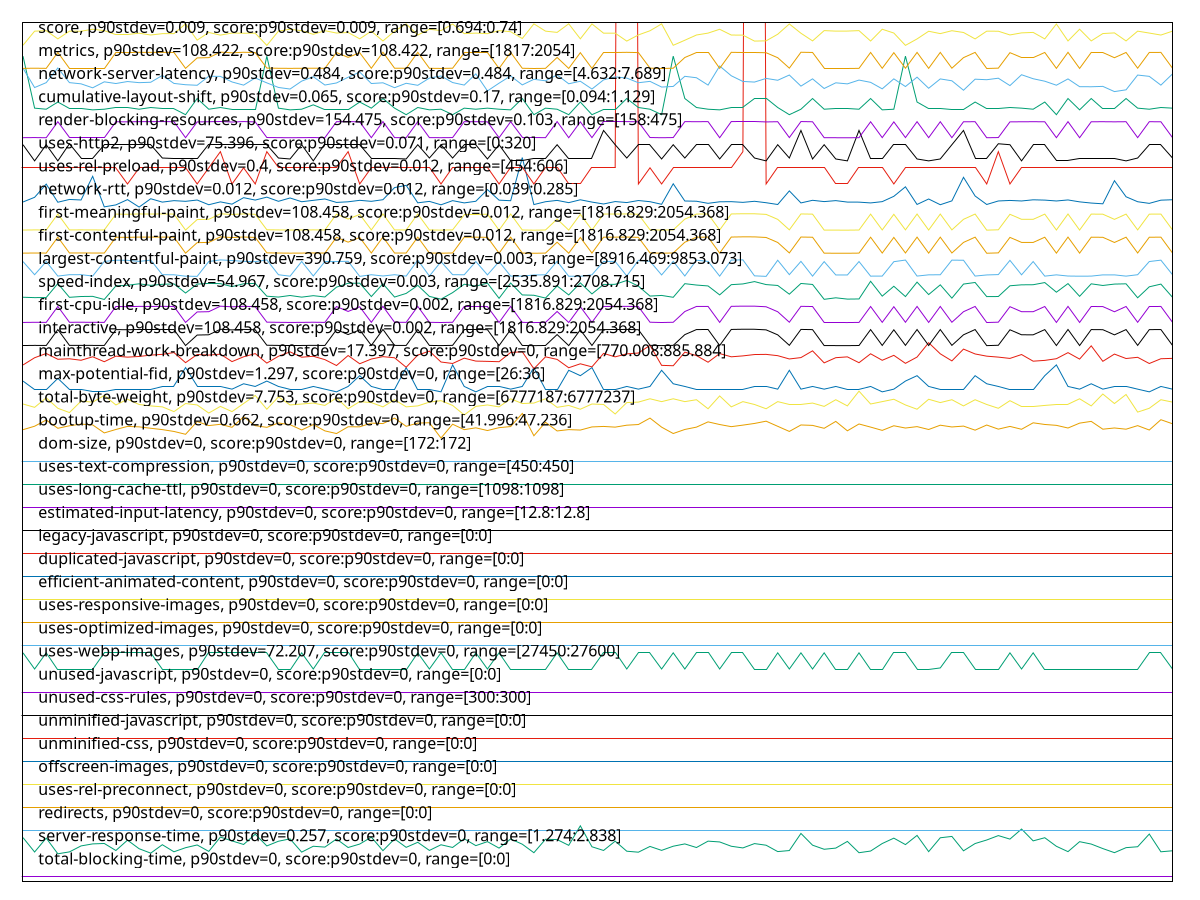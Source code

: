 reset
set terminal svg size 640, 4440 enhanced background rgb 'white'
set output "reprap/correlation/pages+cached+noexternal/correlation.svg"

$totalBlockingTimeP90Stdev0ScoreP90Stdev0Range00 <<EOF
0 0.2
1 0.2
2 0.2
3 0.2
4 0.2
5 0.2
6 0.2
7 0.2
8 0.2
9 0.2
10 0.2
11 0.2
12 0.2
13 0.2
14 0.2
15 0.2
16 0.2
17 0.2
18 0.2
19 0.2
20 0.2
21 0.2
22 0.2
23 0.2
24 0.2
25 0.2
26 0.2
27 0.2
28 0.2
29 0.2
30 0.2
31 0.2
32 0.2
33 0.2
34 0.2
35 0.2
36 0.2
37 0.2
38 0.2
39 0.2
40 0.2
41 0.2
42 0.2
43 0.2
44 0.2
45 0.2
46 0.2
47 0.2
48 0.2
49 0.2
50 0.2
51 0.2
52 0.2
53 0.2
54 0.2
55 0.2
56 0.2
57 0.2
58 0.2
59 0.2
60 0.2
61 0.2
62 0.2
63 0.2
64 0.2
65 0.2
66 0.2
67 0.2
68 0.2
69 0.2
70 0.2
71 0.2
72 0.2
73 0.2
74 0.2
75 0.2
76 0.2
77 0.2
78 0.2
79 0.2
80 0.2
81 0.2
82 0.2
83 0.2
84 0.2
85 0.2
86 0.2
87 0.2
88 0.2
89 0.2
90 0.2
91 0.2
92 0.2
93 0.2
94 0.2
95 0.2
96 0.2
97 0.2
98 0.2
99 0.2
EOF

$serverResponseTimeP90Stdev0257ScoreP90Stdev0Range12742838 <<EOF
0 1.9
1 1.277433628318584
2 1.8790929203539821
3 1.2
4 1.282079646017699
5 1.5407079646017698
6 1.6282079646017698
7 1.6460176991150444
8 1.3424778761061946
9 1.7900442477876106
10 1.4191371681415927
11 1.2278761061946903
12 1.5925884955752212
13 1.2867256637168143
14 1.463274336283186
15 1.5817477876106196
16 1.3037610619469024
17 1.9224557522123893
18 1.7575221238938052
19 1.603429203539823
20 2.047898230088496
21 1.539933628318584
22 1.74358407079646
23 1.845796460176991
24 1.272013274336283
25 1.5259955752212389
26 1.4896017699115045
27 1.8403761061946904
28 1.472566371681416
29 1.6212389380530974
30 1.9185840707964603
31 1.335508849557522
32 1.8442477876106194
33 1.4787610619469025
34 1.69712389380531
35 1.345575221238938
36 1.5902654867256636
37 1.4741150442477877
38 1.851216814159292
39 1.5530973451327434
40 1.7257743362831857
41 1.4454646017699115
42 1.841150442477876
43 1.6150442477876106
44 1.2464601769911503
45 1.8287610619469026
46 1.8155973451327432
47 1.5654867256637166
48 2.411061946902655
49 1.5035398230088497
50 1.3440265486725662
51 1.7466814159292032
52 1.311504424778761
53 1.2689159292035397
54 1.5182522123893807
55 1.3478982300884956
56 1.5275442477876104
57 1.6274336283185842
58 1.4710176991150443
59 1.7474557522123897
60 1.7126106194690265
61 1.525995575221239
62 1.4539823008849557
63 1.6413716814159294
64 1.5709070796460178
65 1.2952433628318585
66 1.3401548672566372
67 2.080420353982301
68 1.5724557522123896
69 1.3951327433628318
70 1.4462389380530973
71 1.7358407079646019
72 1.2464601769911505
73 1.3184734513274334
74 1.643694690265487
75 1.8767699115044247
76 1.5980088495575222
77 1.9952433628318587
78 1.2929203539823009
79 1.893030973451328
80 1.951880530973451
81 1.3285398230088494
82 1.6436946902654868
83 1.7970132743362832
84 1.9874999999999998
85 1.8357300884955752
86 2.270907079646018
87 1.7590707964601773
88 1.8953539823008847
89 1.5244469026548673
90 1.2929203539823009
91 1.724225663716814
92 1.6212389380530976
93 1.4253318584070795
94 1.248783185840708
95 1.4655973451327433
96 1.5050884955752213
97 2.054867256637168
98 1.2867256637168143
99 1.3300884955752212
EOF

$redirectsP90Stdev0ScoreP90Stdev0Range00 <<EOF
0 2.2
1 2.2
2 2.2
3 2.2
4 2.2
5 2.2
6 2.2
7 2.2
8 2.2
9 2.2
10 2.2
11 2.2
12 2.2
13 2.2
14 2.2
15 2.2
16 2.2
17 2.2
18 2.2
19 2.2
20 2.2
21 2.2
22 2.2
23 2.2
24 2.2
25 2.2
26 2.2
27 2.2
28 2.2
29 2.2
30 2.2
31 2.2
32 2.2
33 2.2
34 2.2
35 2.2
36 2.2
37 2.2
38 2.2
39 2.2
40 2.2
41 2.2
42 2.2
43 2.2
44 2.2
45 2.2
46 2.2
47 2.2
48 2.2
49 2.2
50 2.2
51 2.2
52 2.2
53 2.2
54 2.2
55 2.2
56 2.2
57 2.2
58 2.2
59 2.2
60 2.2
61 2.2
62 2.2
63 2.2
64 2.2
65 2.2
66 2.2
67 2.2
68 2.2
69 2.2
70 2.2
71 2.2
72 2.2
73 2.2
74 2.2
75 2.2
76 2.2
77 2.2
78 2.2
79 2.2
80 2.2
81 2.2
82 2.2
83 2.2
84 2.2
85 2.2
86 2.2
87 2.2
88 2.2
89 2.2
90 2.2
91 2.2
92 2.2
93 2.2
94 2.2
95 2.2
96 2.2
97 2.2
98 2.2
99 2.2
EOF

$usesRelPreconnectP90Stdev0ScoreP90Stdev0Range00 <<EOF
0 3.2
1 3.2
2 3.2
3 3.2
4 3.2
5 3.2
6 3.2
7 3.2
8 3.2
9 3.2
10 3.2
11 3.2
12 3.2
13 3.2
14 3.2
15 3.2
16 3.2
17 3.2
18 3.2
19 3.2
20 3.2
21 3.2
22 3.2
23 3.2
24 3.2
25 3.2
26 3.2
27 3.2
28 3.2
29 3.2
30 3.2
31 3.2
32 3.2
33 3.2
34 3.2
35 3.2
36 3.2
37 3.2
38 3.2
39 3.2
40 3.2
41 3.2
42 3.2
43 3.2
44 3.2
45 3.2
46 3.2
47 3.2
48 3.2
49 3.2
50 3.2
51 3.2
52 3.2
53 3.2
54 3.2
55 3.2
56 3.2
57 3.2
58 3.2
59 3.2
60 3.2
61 3.2
62 3.2
63 3.2
64 3.2
65 3.2
66 3.2
67 3.2
68 3.2
69 3.2
70 3.2
71 3.2
72 3.2
73 3.2
74 3.2
75 3.2
76 3.2
77 3.2
78 3.2
79 3.2
80 3.2
81 3.2
82 3.2
83 3.2
84 3.2
85 3.2
86 3.2
87 3.2
88 3.2
89 3.2
90 3.2
91 3.2
92 3.2
93 3.2
94 3.2
95 3.2
96 3.2
97 3.2
98 3.2
99 3.2
EOF

$offscreenImagesP90Stdev0ScoreP90Stdev0Range00 <<EOF
0 4.2
1 4.2
2 4.2
3 4.2
4 4.2
5 4.2
6 4.2
7 4.2
8 4.2
9 4.2
10 4.2
11 4.2
12 4.2
13 4.2
14 4.2
15 4.2
16 4.2
17 4.2
18 4.2
19 4.2
20 4.2
21 4.2
22 4.2
23 4.2
24 4.2
25 4.2
26 4.2
27 4.2
28 4.2
29 4.2
30 4.2
31 4.2
32 4.2
33 4.2
34 4.2
35 4.2
36 4.2
37 4.2
38 4.2
39 4.2
40 4.2
41 4.2
42 4.2
43 4.2
44 4.2
45 4.2
46 4.2
47 4.2
48 4.2
49 4.2
50 4.2
51 4.2
52 4.2
53 4.2
54 4.2
55 4.2
56 4.2
57 4.2
58 4.2
59 4.2
60 4.2
61 4.2
62 4.2
63 4.2
64 4.2
65 4.2
66 4.2
67 4.2
68 4.2
69 4.2
70 4.2
71 4.2
72 4.2
73 4.2
74 4.2
75 4.2
76 4.2
77 4.2
78 4.2
79 4.2
80 4.2
81 4.2
82 4.2
83 4.2
84 4.2
85 4.2
86 4.2
87 4.2
88 4.2
89 4.2
90 4.2
91 4.2
92 4.2
93 4.2
94 4.2
95 4.2
96 4.2
97 4.2
98 4.2
99 4.2
EOF

$unminifiedCssP90Stdev0ScoreP90Stdev0Range00 <<EOF
0 5.2
1 5.2
2 5.2
3 5.2
4 5.2
5 5.2
6 5.2
7 5.2
8 5.2
9 5.2
10 5.2
11 5.2
12 5.2
13 5.2
14 5.2
15 5.2
16 5.2
17 5.2
18 5.2
19 5.2
20 5.2
21 5.2
22 5.2
23 5.2
24 5.2
25 5.2
26 5.2
27 5.2
28 5.2
29 5.2
30 5.2
31 5.2
32 5.2
33 5.2
34 5.2
35 5.2
36 5.2
37 5.2
38 5.2
39 5.2
40 5.2
41 5.2
42 5.2
43 5.2
44 5.2
45 5.2
46 5.2
47 5.2
48 5.2
49 5.2
50 5.2
51 5.2
52 5.2
53 5.2
54 5.2
55 5.2
56 5.2
57 5.2
58 5.2
59 5.2
60 5.2
61 5.2
62 5.2
63 5.2
64 5.2
65 5.2
66 5.2
67 5.2
68 5.2
69 5.2
70 5.2
71 5.2
72 5.2
73 5.2
74 5.2
75 5.2
76 5.2
77 5.2
78 5.2
79 5.2
80 5.2
81 5.2
82 5.2
83 5.2
84 5.2
85 5.2
86 5.2
87 5.2
88 5.2
89 5.2
90 5.2
91 5.2
92 5.2
93 5.2
94 5.2
95 5.2
96 5.2
97 5.2
98 5.2
99 5.2
EOF

$unminifiedJavascriptP90Stdev0ScoreP90Stdev0Range00 <<EOF
0 6.2
1 6.2
2 6.2
3 6.2
4 6.2
5 6.2
6 6.2
7 6.2
8 6.2
9 6.2
10 6.2
11 6.2
12 6.2
13 6.2
14 6.2
15 6.2
16 6.2
17 6.2
18 6.2
19 6.2
20 6.2
21 6.2
22 6.2
23 6.2
24 6.2
25 6.2
26 6.2
27 6.2
28 6.2
29 6.2
30 6.2
31 6.2
32 6.2
33 6.2
34 6.2
35 6.2
36 6.2
37 6.2
38 6.2
39 6.2
40 6.2
41 6.2
42 6.2
43 6.2
44 6.2
45 6.2
46 6.2
47 6.2
48 6.2
49 6.2
50 6.2
51 6.2
52 6.2
53 6.2
54 6.2
55 6.2
56 6.2
57 6.2
58 6.2
59 6.2
60 6.2
61 6.2
62 6.2
63 6.2
64 6.2
65 6.2
66 6.2
67 6.2
68 6.2
69 6.2
70 6.2
71 6.2
72 6.2
73 6.2
74 6.2
75 6.2
76 6.2
77 6.2
78 6.2
79 6.2
80 6.2
81 6.2
82 6.2
83 6.2
84 6.2
85 6.2
86 6.2
87 6.2
88 6.2
89 6.2
90 6.2
91 6.2
92 6.2
93 6.2
94 6.2
95 6.2
96 6.2
97 6.2
98 6.2
99 6.2
EOF

$unusedCssRulesP90Stdev0ScoreP90Stdev0Range300300 <<EOF
0 7.2
1 7.2
2 7.2
3 7.2
4 7.2
5 7.2
6 7.2
7 7.2
8 7.2
9 7.2
10 7.2
11 7.2
12 7.2
13 7.2
14 7.2
15 7.2
16 7.2
17 7.2
18 7.2
19 7.2
20 7.2
21 7.2
22 7.2
23 7.2
24 7.2
25 7.2
26 7.2
27 7.2
28 7.2
29 7.2
30 7.2
31 7.2
32 7.2
33 7.2
34 7.2
35 7.2
36 7.2
37 7.2
38 7.2
39 7.2
40 7.2
41 7.2
42 7.2
43 7.2
44 7.2
45 7.2
46 7.2
47 7.2
48 7.2
49 7.2
50 7.2
51 7.2
52 7.2
53 7.2
54 7.2
55 7.2
56 7.2
57 7.2
58 7.2
59 7.2
60 7.2
61 7.2
62 7.2
63 7.2
64 7.2
65 7.2
66 7.2
67 7.2
68 7.2
69 7.2
70 7.2
71 7.2
72 7.2
73 7.2
74 7.2
75 7.2
76 7.2
77 7.2
78 7.2
79 7.2
80 7.2
81 7.2
82 7.2
83 7.2
84 7.2
85 7.2
86 7.2
87 7.2
88 7.2
89 7.2
90 7.2
91 7.2
92 7.2
93 7.2
94 7.2
95 7.2
96 7.2
97 7.2
98 7.2
99 7.2
EOF

$unusedJavascriptP90Stdev0ScoreP90Stdev0Range00 <<EOF
0 8.2
1 8.2
2 8.2
3 8.2
4 8.2
5 8.2
6 8.2
7 8.2
8 8.2
9 8.2
10 8.2
11 8.2
12 8.2
13 8.2
14 8.2
15 8.2
16 8.2
17 8.2
18 8.2
19 8.2
20 8.2
21 8.2
22 8.2
23 8.2
24 8.2
25 8.2
26 8.2
27 8.2
28 8.2
29 8.2
30 8.2
31 8.2
32 8.2
33 8.2
34 8.2
35 8.2
36 8.2
37 8.2
38 8.2
39 8.2
40 8.2
41 8.2
42 8.2
43 8.2
44 8.2
45 8.2
46 8.2
47 8.2
48 8.2
49 8.2
50 8.2
51 8.2
52 8.2
53 8.2
54 8.2
55 8.2
56 8.2
57 8.2
58 8.2
59 8.2
60 8.2
61 8.2
62 8.2
63 8.2
64 8.2
65 8.2
66 8.2
67 8.2
68 8.2
69 8.2
70 8.2
71 8.2
72 8.2
73 8.2
74 8.2
75 8.2
76 8.2
77 8.2
78 8.2
79 8.2
80 8.2
81 8.2
82 8.2
83 8.2
84 8.2
85 8.2
86 8.2
87 8.2
88 8.2
89 8.2
90 8.2
91 8.2
92 8.2
93 8.2
94 8.2
95 8.2
96 8.2
97 8.2
98 8.2
99 8.2
EOF

$usesWebpImagesP90Stdev72207ScoreP90Stdev0Range2745027600 <<EOF
0 9.899999999999999
1 9.2
2 9.899999999999999
3 9.2
4 9.2
5 9.2
6 9.2
7 9.899999999999999
8 9.899999999999999
9 9.899999999999999
10 9.899999999999999
11 9.899999999999999
12 9.2
13 9.2
14 9.2
15 9.2
16 9.899999999999999
17 9.899999999999999
18 9.899999999999999
19 9.899999999999999
20 9.899999999999999
21 9.899999999999999
22 9.2
23 9.2
24 9.899999999999999
25 9.2
26 9.899999999999999
27 9.899999999999999
28 9.899999999999999
29 9.2
30 9.2
31 9.2
32 9.2
33 9.2
34 9.899999999999999
35 9.2
36 9.899999999999999
37 9.2
38 9.2
39 9.899999999999999
40 9.2
41 9.899999999999999
42 9.2
43 9.2
44 9.2
45 9.2
46 9.899999999999999
47 9.2
48 9.2
49 9.2
50 9.899999999999999
51 9.899999999999999
52 9.2
53 9.899999999999999
54 9.899999999999999
55 9.2
56 9.899999999999999
57 9.2
58 9.899999999999999
59 9.899999999999999
60 9.2
61 9.899999999999999
62 9.899999999999999
63 9.2
64 9.2
65 9.899999999999999
66 9.2
67 9.899999999999999
68 9.2
69 9.899999999999999
70 9.2
71 9.2
72 9.899999999999999
73 9.2
74 9.2
75 9.899999999999999
76 9.899999999999999
77 9.2
78 9.2
79 9.246666666666666
80 9.899999999999999
81 9.899999999999999
82 9.2
83 9.2
84 9.2
85 9.899999999999999
86 9.2
87 9.899999999999999
88 9.2
89 9.2
90 9.2
91 9.2
92 9.2
93 9.2
94 9.2
95 9.2
96 9.2
97 9.899999999999999
98 9.899999999999999
99 9.2
EOF

$usesOptimizedImagesP90Stdev0ScoreP90Stdev0Range00 <<EOF
0 10.2
1 10.2
2 10.2
3 10.2
4 10.2
5 10.2
6 10.2
7 10.2
8 10.2
9 10.2
10 10.2
11 10.2
12 10.2
13 10.2
14 10.2
15 10.2
16 10.2
17 10.2
18 10.2
19 10.2
20 10.2
21 10.2
22 10.2
23 10.2
24 10.2
25 10.2
26 10.2
27 10.2
28 10.2
29 10.2
30 10.2
31 10.2
32 10.2
33 10.2
34 10.2
35 10.2
36 10.2
37 10.2
38 10.2
39 10.2
40 10.2
41 10.2
42 10.2
43 10.2
44 10.2
45 10.2
46 10.2
47 10.2
48 10.2
49 10.2
50 10.2
51 10.2
52 10.2
53 10.2
54 10.2
55 10.2
56 10.2
57 10.2
58 10.2
59 10.2
60 10.2
61 10.2
62 10.2
63 10.2
64 10.2
65 10.2
66 10.2
67 10.2
68 10.2
69 10.2
70 10.2
71 10.2
72 10.2
73 10.2
74 10.2
75 10.2
76 10.2
77 10.2
78 10.2
79 10.2
80 10.2
81 10.2
82 10.2
83 10.2
84 10.2
85 10.2
86 10.2
87 10.2
88 10.2
89 10.2
90 10.2
91 10.2
92 10.2
93 10.2
94 10.2
95 10.2
96 10.2
97 10.2
98 10.2
99 10.2
EOF

$usesResponsiveImagesP90Stdev0ScoreP90Stdev0Range00 <<EOF
0 11.2
1 11.2
2 11.2
3 11.2
4 11.2
5 11.2
6 11.2
7 11.2
8 11.2
9 11.2
10 11.2
11 11.2
12 11.2
13 11.2
14 11.2
15 11.2
16 11.2
17 11.2
18 11.2
19 11.2
20 11.2
21 11.2
22 11.2
23 11.2
24 11.2
25 11.2
26 11.2
27 11.2
28 11.2
29 11.2
30 11.2
31 11.2
32 11.2
33 11.2
34 11.2
35 11.2
36 11.2
37 11.2
38 11.2
39 11.2
40 11.2
41 11.2
42 11.2
43 11.2
44 11.2
45 11.2
46 11.2
47 11.2
48 11.2
49 11.2
50 11.2
51 11.2
52 11.2
53 11.2
54 11.2
55 11.2
56 11.2
57 11.2
58 11.2
59 11.2
60 11.2
61 11.2
62 11.2
63 11.2
64 11.2
65 11.2
66 11.2
67 11.2
68 11.2
69 11.2
70 11.2
71 11.2
72 11.2
73 11.2
74 11.2
75 11.2
76 11.2
77 11.2
78 11.2
79 11.2
80 11.2
81 11.2
82 11.2
83 11.2
84 11.2
85 11.2
86 11.2
87 11.2
88 11.2
89 11.2
90 11.2
91 11.2
92 11.2
93 11.2
94 11.2
95 11.2
96 11.2
97 11.2
98 11.2
99 11.2
EOF

$efficientAnimatedContentP90Stdev0ScoreP90Stdev0Range00 <<EOF
0 12.2
1 12.2
2 12.2
3 12.2
4 12.2
5 12.2
6 12.2
7 12.2
8 12.2
9 12.2
10 12.2
11 12.2
12 12.2
13 12.2
14 12.2
15 12.2
16 12.2
17 12.2
18 12.2
19 12.2
20 12.2
21 12.2
22 12.2
23 12.2
24 12.2
25 12.2
26 12.2
27 12.2
28 12.2
29 12.2
30 12.2
31 12.2
32 12.2
33 12.2
34 12.2
35 12.2
36 12.2
37 12.2
38 12.2
39 12.2
40 12.2
41 12.2
42 12.2
43 12.2
44 12.2
45 12.2
46 12.2
47 12.2
48 12.2
49 12.2
50 12.2
51 12.2
52 12.2
53 12.2
54 12.2
55 12.2
56 12.2
57 12.2
58 12.2
59 12.2
60 12.2
61 12.2
62 12.2
63 12.2
64 12.2
65 12.2
66 12.2
67 12.2
68 12.2
69 12.2
70 12.2
71 12.2
72 12.2
73 12.2
74 12.2
75 12.2
76 12.2
77 12.2
78 12.2
79 12.2
80 12.2
81 12.2
82 12.2
83 12.2
84 12.2
85 12.2
86 12.2
87 12.2
88 12.2
89 12.2
90 12.2
91 12.2
92 12.2
93 12.2
94 12.2
95 12.2
96 12.2
97 12.2
98 12.2
99 12.2
EOF

$duplicatedJavascriptP90Stdev0ScoreP90Stdev0Range00 <<EOF
0 13.2
1 13.2
2 13.2
3 13.2
4 13.2
5 13.2
6 13.2
7 13.2
8 13.2
9 13.2
10 13.2
11 13.2
12 13.2
13 13.2
14 13.2
15 13.2
16 13.2
17 13.2
18 13.2
19 13.2
20 13.2
21 13.2
22 13.2
23 13.2
24 13.2
25 13.2
26 13.2
27 13.2
28 13.2
29 13.2
30 13.2
31 13.2
32 13.2
33 13.2
34 13.2
35 13.2
36 13.2
37 13.2
38 13.2
39 13.2
40 13.2
41 13.2
42 13.2
43 13.2
44 13.2
45 13.2
46 13.2
47 13.2
48 13.2
49 13.2
50 13.2
51 13.2
52 13.2
53 13.2
54 13.2
55 13.2
56 13.2
57 13.2
58 13.2
59 13.2
60 13.2
61 13.2
62 13.2
63 13.2
64 13.2
65 13.2
66 13.2
67 13.2
68 13.2
69 13.2
70 13.2
71 13.2
72 13.2
73 13.2
74 13.2
75 13.2
76 13.2
77 13.2
78 13.2
79 13.2
80 13.2
81 13.2
82 13.2
83 13.2
84 13.2
85 13.2
86 13.2
87 13.2
88 13.2
89 13.2
90 13.2
91 13.2
92 13.2
93 13.2
94 13.2
95 13.2
96 13.2
97 13.2
98 13.2
99 13.2
EOF

$legacyJavascriptP90Stdev0ScoreP90Stdev0Range00 <<EOF
0 14.2
1 14.2
2 14.2
3 14.2
4 14.2
5 14.2
6 14.2
7 14.2
8 14.2
9 14.2
10 14.2
11 14.2
12 14.2
13 14.2
14 14.2
15 14.2
16 14.2
17 14.2
18 14.2
19 14.2
20 14.2
21 14.2
22 14.2
23 14.2
24 14.2
25 14.2
26 14.2
27 14.2
28 14.2
29 14.2
30 14.2
31 14.2
32 14.2
33 14.2
34 14.2
35 14.2
36 14.2
37 14.2
38 14.2
39 14.2
40 14.2
41 14.2
42 14.2
43 14.2
44 14.2
45 14.2
46 14.2
47 14.2
48 14.2
49 14.2
50 14.2
51 14.2
52 14.2
53 14.2
54 14.2
55 14.2
56 14.2
57 14.2
58 14.2
59 14.2
60 14.2
61 14.2
62 14.2
63 14.2
64 14.2
65 14.2
66 14.2
67 14.2
68 14.2
69 14.2
70 14.2
71 14.2
72 14.2
73 14.2
74 14.2
75 14.2
76 14.2
77 14.2
78 14.2
79 14.2
80 14.2
81 14.2
82 14.2
83 14.2
84 14.2
85 14.2
86 14.2
87 14.2
88 14.2
89 14.2
90 14.2
91 14.2
92 14.2
93 14.2
94 14.2
95 14.2
96 14.2
97 14.2
98 14.2
99 14.2
EOF

$estimatedInputLatencyP90Stdev0ScoreP90Stdev0Range128128 <<EOF
0 15.2
1 15.2
2 15.2
3 15.2
4 15.2
5 15.2
6 15.2
7 15.2
8 15.2
9 15.2
10 15.2
11 15.2
12 15.2
13 15.2
14 15.2
15 15.2
16 15.2
17 15.2
18 15.2
19 15.2
20 15.2
21 15.2
22 15.2
23 15.2
24 15.2
25 15.2
26 15.2
27 15.2
28 15.2
29 15.2
30 15.2
31 15.2
32 15.2
33 15.2
34 15.2
35 15.2
36 15.2
37 15.2
38 15.2
39 15.2
40 15.2
41 15.2
42 15.2
43 15.2
44 15.2
45 15.2
46 15.2
47 15.2
48 15.2
49 15.2
50 15.2
51 15.2
52 15.2
53 15.2
54 15.2
55 15.2
56 15.2
57 15.2
58 15.2
59 15.2
60 15.2
61 15.2
62 15.2
63 15.2
64 15.2
65 15.2
66 15.2
67 15.2
68 15.2
69 15.2
70 15.2
71 15.2
72 15.2
73 15.2
74 15.2
75 15.2
76 15.2
77 15.2
78 15.2
79 15.2
80 15.2
81 15.2
82 15.2
83 15.2
84 15.2
85 15.2
86 15.2
87 15.2
88 15.2
89 15.2
90 15.2
91 15.2
92 15.2
93 15.2
94 15.2
95 15.2
96 15.2
97 15.2
98 15.2
99 15.2
EOF

$usesLongCacheTtlP90Stdev0ScoreP90Stdev0Range10981098 <<EOF
0 16.2
1 16.2
2 16.2
3 16.2
4 16.2
5 16.2
6 16.2
7 16.2
8 16.2
9 16.2
10 16.2
11 16.2
12 16.2
13 16.2
14 16.2
15 16.2
16 16.2
17 16.2
18 16.2
19 16.2
20 16.2
21 16.2
22 16.2
23 16.2
24 16.2
25 16.2
26 16.2
27 16.2
28 16.2
29 16.2
30 16.2
31 16.2
32 16.2
33 16.2
34 16.2
35 16.2
36 16.2
37 16.2
38 16.2
39 16.2
40 16.2
41 16.2
42 16.2
43 16.2
44 16.2
45 16.2
46 16.2
47 16.2
48 16.2
49 16.2
50 16.2
51 16.2
52 16.2
53 16.2
54 16.2
55 16.2
56 16.2
57 16.2
58 16.2
59 16.2
60 16.2
61 16.2
62 16.2
63 16.2
64 16.2
65 16.2
66 16.2
67 16.2
68 16.2
69 16.2
70 16.2
71 16.2
72 16.2
73 16.2
74 16.2
75 16.2
76 16.2
77 16.2
78 16.2
79 16.2
80 16.2
81 16.2
82 16.2
83 16.2
84 16.2
85 16.2
86 16.2
87 16.2
88 16.2
89 16.2
90 16.2
91 16.2
92 16.2
93 16.2
94 16.2
95 16.2
96 16.2
97 16.2
98 16.2
99 16.2
EOF

$usesTextCompressionP90Stdev0ScoreP90Stdev0Range450450 <<EOF
0 17.2
1 17.2
2 17.2
3 17.2
4 17.2
5 17.2
6 17.2
7 17.2
8 17.2
9 17.2
10 17.2
11 17.2
12 17.2
13 17.2
14 17.2
15 17.2
16 17.2
17 17.2
18 17.2
19 17.2
20 17.2
21 17.2
22 17.2
23 17.2
24 17.2
25 17.2
26 17.2
27 17.2
28 17.2
29 17.2
30 17.2
31 17.2
32 17.2
33 17.2
34 17.2
35 17.2
36 17.2
37 17.2
38 17.2
39 17.2
40 17.2
41 17.2
42 17.2
43 17.2
44 17.2
45 17.2
46 17.2
47 17.2
48 17.2
49 17.2
50 17.2
51 17.2
52 17.2
53 17.2
54 17.2
55 17.2
56 17.2
57 17.2
58 17.2
59 17.2
60 17.2
61 17.2
62 17.2
63 17.2
64 17.2
65 17.2
66 17.2
67 17.2
68 17.2
69 17.2
70 17.2
71 17.2
72 17.2
73 17.2
74 17.2
75 17.2
76 17.2
77 17.2
78 17.2
79 17.2
80 17.2
81 17.2
82 17.2
83 17.2
84 17.2
85 17.2
86 17.2
87 17.2
88 17.2
89 17.2
90 17.2
91 17.2
92 17.2
93 17.2
94 17.2
95 17.2
96 17.2
97 17.2
98 17.2
99 17.2
EOF

$domSizeP90Stdev0ScoreP90Stdev0Range172172 <<EOF
0 18.2
1 18.2
2 18.2
3 18.2
4 18.2
5 18.2
6 18.2
7 18.2
8 18.2
9 18.2
10 18.2
11 18.2
12 18.2
13 18.2
14 18.2
15 18.2
16 18.2
17 18.2
18 18.2
19 18.2
20 18.2
21 18.2
22 18.2
23 18.2
24 18.2
25 18.2
26 18.2
27 18.2
28 18.2
29 18.2
30 18.2
31 18.2
32 18.2
33 18.2
34 18.2
35 18.2
36 18.2
37 18.2
38 18.2
39 18.2
40 18.2
41 18.2
42 18.2
43 18.2
44 18.2
45 18.2
46 18.2
47 18.2
48 18.2
49 18.2
50 18.2
51 18.2
52 18.2
53 18.2
54 18.2
55 18.2
56 18.2
57 18.2
58 18.2
59 18.2
60 18.2
61 18.2
62 18.2
63 18.2
64 18.2
65 18.2
66 18.2
67 18.2
68 18.2
69 18.2
70 18.2
71 18.2
72 18.2
73 18.2
74 18.2
75 18.2
76 18.2
77 18.2
78 18.2
79 18.2
80 18.2
81 18.2
82 18.2
83 18.2
84 18.2
85 18.2
86 18.2
87 18.2
88 18.2
89 18.2
90 18.2
91 18.2
92 18.2
93 18.2
94 18.2
95 18.2
96 18.2
97 18.2
98 18.2
99 18.2
EOF

$bootupTimeP90Stdev0662ScoreP90Stdev0Range4199647236 <<EOF
0 19.561788617886176
1 19.712195121951215
2 19.98048780487805
3 19.622764227642275
4 19.73089430894309
5 19.802439024390242
6 19.768292682926827
7 19.421951219512195
8 19.570731707317073
9 19.704065040650402
10 19.683739837398374
11 19.623577235772355
12 19.5650406504065
13 19.485365853658536
14 19.36260162601626
15 19.915447154471543
16 19.739024390243898
17 19.79512195121951
18 19.6650406504065
19 20.12113821138211
20 19.736585365853657
21 19.66341463414634
22 19.851219512195122
23 19.778048780487804
24 19.54959349593496
25 19.78373983739837
26 19.509756097560974
27 19.39512195121951
28 19.686991869918696
29 19.68617886178862
30 19.846341463414632
31 19.826829268292684
32 20.06341463414634
33 19.70731707317073
34 19.847967479674793
35 19.862601626016257
36 19.2
37 19.798373983739836
38 19.56341463414634
39 19.642276422764226
40 19.52520325203252
41 19.648780487804878
42 19.697560975609754
43 20.2650406504065
44 19.299186991869917
45 19.882926829268293
46 19.507317073170732
47 19.5650406504065
48 19.545528455284554
49 19.68130081300813
50 19.70243902439024
51 19.672357723577235
52 19.756097560975608
53 19.785365853658536
54 20.063414634146337
55 19.671544715447155
56 19.395934959349596
57 19.571544715447153
58 19.672357723577235
59 19.9
60 19.785365853658536
61 19.692682926829267
62 19.759349593495934
63 19.831707317073167
64 19.930081300813004
65 19.708130081300812
66 19.486178861788616
67 19.76585365853658
68 19.747967479674795
69 19.621951219512194
70 19.92032520325203
71 19.5130081300813
72 19.808943089430894
73 19.673983739837396
74 19.53170731707317
75 19.731707317073166
76 19.63333333333333
77 19.69430894308943
78 19.56991869918699
79 19.75609756097561
80 19.679674796747967
81 19.717073170731705
82 19.541463414634148
83 19.76341463414634
84 19.585365853658534
85 19.703252032520325
86 19.579674796747966
87 19.85934959349593
88 19.787804878048778
89 19.749593495934956
90 19.634146341463413
91 19.84552845528455
92 19.92195121951219
93 19.58292682926829
94 19.635772357723575
95 19.582926829268292
96 19.737398373983737
97 19.547154471544715
98 19.993495934959345
99 19.817886178861787
EOF

$totalByteWeightP90Stdev7753ScoreP90Stdev0Range67771876777237 <<EOF
0 20.673529411764704
1 20.52941176470588
2 20.941176470588236
3 20.488235294117647
4 20.302941176470586
5 20.79705882352941
6 20.755882352941175
7 21.044117647058822
8 20.63235294117647
9 20.879411764705882
10 20.652941176470588
11 20.591176470588234
12 20.55
13 20.344117647058823
14 20.694117647058825
15 20.63235294117647
16 20.28235294117647
17 20.570588235294117
18 20.344117647058823
19 20.694117647058825
20 21.044117647058822
21 20.44705882352941
22 20.98235294117647
23 20.63235294117647
24 20.673529411764704
25 20.71470588235294
26 20.61176470588235
27 20.941176470588236
28 20.46764705882353
29 20.776470588235295
30 20.735294117647058
31 20.55
32 20.858823529411765
33 20.55
34 20.591176470588234
35 20.755882352941175
36 20.81764705882353
37 20.61176470588235
38 20.2
39 20.570588235294117
40 20.63235294117647
41 20.55
42 20.9
43 20.694117647058825
44 20.71470588235294
45 20.9
46 20.52941176470588
47 20.61176470588235
48 20.44705882352941
49 20.673529411764704
50 20.652941176470588
51 20.241176470588236
52 20.735294117647058
53 20.755882352941175
54 20.9
55 20.776470588235295
56 20.9
57 20.776470588235295
58 20.858823529411765
59 20.46764705882353
60 21.023529411764706
61 20.55
62 20.776470588235295
63 20.652941176470588
64 20.46764705882353
65 20.776470588235295
66 20.652941176470588
67 20.652941176470588
68 20.71470588235294
69 20.570588235294117
70 20.858823529411765
71 20.591176470588234
72 21.22941176470588
73 20.673529411764704
74 20.776470588235295
75 20.879411764705882
76 20.63235294117647
77 20.44705882352941
78 20.879411764705882
79 20.735294117647058
80 20.858823529411765
81 20.591176470588234
82 20.858823529411765
83 20.652941176470588
84 20.488235294117647
85 20.81764705882353
86 20.55
87 20.55
88 20.61176470588235
89 20.652941176470588
90 20.652941176470588
91 20.9
92 20.591176470588234
93 21.105882352941176
94 20.694117647058825
95 21.08529411764706
96 20.323529411764707
97 20.488235294117647
98 20.858823529411765
99 20.755882352941175
EOF

$maxPotentialFidP90Stdev1297ScoreP90Stdev0Range2636 <<EOF
0 21.666666666666664
1 21.316666666666666
2 21.316666666666666
3 21.78333333333333
4 21.316666666666666
5 21.316666666666666
6 21.2
7 21.2
8 21.316666666666666
9 21.316666666666666
10 21.316666666666666
11 21.316666666666666
12 21.433333333333334
13 21.433333333333334
14 22.25
15 21.433333333333334
16 21.433333333333334
17 21.433333333333334
18 21.316666666666666
19 21.55
20 21.433333333333334
21 21.666666666666664
22 21.433333333333334
23 21.316666666666666
24 21.316666666666666
25 21.433333333333334
26 21.316666666666666
27 21.2
28 21.433333333333334
29 21.9
30 21.433333333333334
31 21.316666666666666
32 21.316666666666666
33 22.25
34 21.316666666666666
35 21.316666666666666
36 21.2
37 22.366666666666667
38 21.433333333333334
39 21.2
40 21.433333333333334
41 21.433333333333334
42 21.316666666666666
43 21.433333333333334
44 22.25
45 21.316666666666666
46 21.316666666666666
47 22.133333333333333
48 21.9
49 22.25
50 21.316666666666666
51 21.316666666666666
52 21.433333333333334
53 21.316666666666666
54 21.433333333333334
55 22.133333333333333
56 21.55
57 21.433333333333334
58 21.316666666666666
59 21.316666666666666
60 21.316666666666666
61 21.316666666666666
62 21.316666666666666
63 21.433333333333334
64 21.433333333333334
65 21.316666666666666
66 22.133333333333333
67 21.316666666666666
68 21.433333333333334
69 21.316666666666666
70 21.433333333333334
71 21.316666666666666
72 21.316666666666666
73 21.433333333333334
74 21.2
75 21.316666666666666
76 21.666666666666664
77 21.9
78 21.433333333333334
79 21.316666666666666
80 21.316666666666666
81 21.316666666666666
82 21.9
83 21.55
84 21.433333333333334
85 21.316666666666666
86 21.316666666666666
87 21.316666666666666
88 21.9
89 22.366666666666667
90 21.433333333333334
91 21.316666666666666
92 21.55
93 21.316666666666666
94 21.433333333333334
95 21.433333333333334
96 21.316666666666666
97 21.2
98 21.433333333333334
99 21.316666666666666
EOF

$mainthreadWorkBreakdownP90Stdev17397ScoreP90Stdev0Range770008885884 <<EOF
0 22.363416397819556
1 22.676621426187573
2 22.861297140950054
3 22.610624096117483
4 22.631844476582494
5 22.56701524084993
6 22.719023250639665
7 22.504561130270325
8 22.746395594615645
9 22.702514184002673
10 22.732300589609533
11 22.790666370007788
12 22.823334074980536
13 22.9
14 22.464145066192025
15 22.81601401713205
16 22.79160084547781
17 22.832639893202803
18 22.509233507620426
19 22.717115363221723
20 22.8560407164312
21 22.444832573144957
22 22.74024363110469
23 22.930993436422295
24 22.699866503504282
25 22.740126821670938
26 22.595322060295917
27 22.339548336856154
28 22.7725998442541
29 22.416486817221042
30 22.620981199243516
31 22.724162865724782
32 22.6746746022917
33 22.264089442652136
34 22.792184892646574
35 22.964050506174225
36 22.4917510290355
37 22.427817332295035
38 22.658438091000125
39 22.531427300033382
40 22.519473801312724
41 22.505456669262436
42 22.905256424518864
43 22.93601624207365
44 22.2
45 22.715713650016692
46 22.604900433863612
47 22.243647791745474
48 22.414462120369347
49 22.282078095449997
50 22.864450995661368
51 22.715791522972523
52 22.844865947268886
53 22.880453888085444
54 23.212932473022587
55 22.346985204138388
56 22.330554010457227
57 22.91822227166537
58 22.770107909667367
59 22.482678829680726
60 22.857364556680388
61 22.717037490265888
62 22.7567916342196
63 22.815235287573717
64 22.822165980643007
65 22.766292134831463
66 22.623589943263998
67 22.683357436867286
68 22.974874847035274
69 22.454333073756814
70 22.67911336077428
71 22.71454555567917
72 22.46192568695072
73 22.84817554789187
74 22.566625876070752
75 22.78058182222717
76 22.43431972410724
77 22.706174212926918
78 23.327950828790748
79 22.846695961731
80 22.540304816998553
81 23.050878851930136
82 22.84050506174213
83 22.744838135498956
84 22.703838024251873
85 22.647419067749478
86 22.81566358883079
87 22.527455779285795
88 22.56238179997775
89 22.634375347647126
90 22.897313383023707
91 22.618138836355556
92 23.191673156079652
93 22.52216041828902
94 22.83482033596618
95 22.64336967404606
96 22.695310935587944
97 22.426921793302927
98 22.63351874513295
99 22.649482701079094
EOF

$interactiveP90Stdev108458ScoreP90Stdev0002Range18168292054368 <<EOF
0 23.205363054735095
1 23.21123727562463
2 23.20796018581719
3 23.897422471601228
4 23.211860371604452
5 23.21346390102804
6 23.210912858697572
7 23.208837667763802
8 23.895037677981996
9 23.888897848215375
10 23.900329055729976
11 23.898551346738547
12 23.901443565542117
13 23.89616490709247
14 23.205334922639945
15 23.659301045697337
16 23.670402150010336
17 23.909615490266958
18 23.88124232700311
19 23.90357771416466
20 23.88738649629505
21 23.217839339656784
22 23.210448379849982
23 23.205145180636478
24 23.20807031997693
25 23.213615335497682
26 23.207873096033268
27 23.893213730600127
28 23.681334761030033
29 23.883065825468567
30 23.21066206406208
31 23.90267524253778
32 23.211120557357514
33 23.20941138293831
34 23.899796191948962
35 23.210150299352424
36 23.202452879275047
37 23.212748627544954
38 23.896322925669487
39 23.896190046411544
40 23.891226826560715
41 23.20302390095108
42 23.8984671000919
43 23.20875327147835
44 23.2
45 23.20767048509266
46 23.679749786818146
47 23.20314600621514
48 23.88601520629526
49 23.207750092936383
50 23.897065583053703
51 23.898138044361918
52 23.90221734779756
53 23.889283467413264
54 23.214809453153542
55 23.201860309611234
56 23.212822249836517
57 23.6776754937172
58 23.89671348294791
59 23.899286971098974
60 23.207621403564954
61 23.90220821983052
62 23.91090238398129
63 23.909544561473865
64 23.883520727432703
65 23.667733790857536
66 23.21401517038195
67 23.902673446872132
68 23.89378490191497
69 23.20358534574366
70 23.202141630562743
71 23.20054947368826
72 23.206425490243443
73 23.89470353453268
74 23.20939073278336
75 23.886782853359744
76 23.21261874106309
77 23.898289778109167
78 23.205787430383218
79 23.897375485016774
80 23.21236704859477
81 23.669803894071972
82 23.897717409683892
83 23.2012593601744
84 23.216432734899254
85 23.887283993714313
86 23.67025400759438
87 23.669166133489355
88 23.894818307495342
89 23.205580928833708
90 23.9
91 23.20467292057108
92 23.895701326077702
93 23.89124837454849
94 23.667652088070557
95 23.895689504612186
96 23.211148689452664
97 23.893702899850382
98 23.897201604726533
99 23.21099665642781
EOF

$firstCpuIdleP90Stdev108458ScoreP90Stdev0002Range18168292054368 <<EOF
0 24.205363054735095
1 24.21123727562463
2 24.20796018581719
3 24.897422471601228
4 24.211860371604452
5 24.21346390102804
6 24.210912858697572
7 24.208837667763802
8 24.895037677981996
9 24.888897848215375
10 24.900329055729976
11 24.898551346738547
12 24.901443565542117
13 24.89616490709247
14 24.205334922639945
15 24.659301045697337
16 24.670402150010336
17 24.909615490266958
18 24.88124232700311
19 24.90357771416466
20 24.88738649629505
21 24.217839339656784
22 24.210448379849982
23 24.205145180636478
24 24.20807031997693
25 24.213615335497682
26 24.207873096033268
27 24.893213730600127
28 24.681334761030033
29 24.883065825468567
30 24.21066206406208
31 24.90267524253778
32 24.211120557357514
33 24.20941138293831
34 24.899796191948962
35 24.210150299352424
36 24.202452879275047
37 24.212748627544954
38 24.896322925669487
39 24.896190046411544
40 24.891226826560715
41 24.20302390095108
42 24.8984671000919
43 24.20875327147835
44 24.2
45 24.20767048509266
46 24.679749786818146
47 24.20314600621514
48 24.88601520629526
49 24.207750092936383
50 24.897065583053703
51 24.898138044361918
52 24.90221734779756
53 24.889283467413264
54 24.214809453153542
55 24.201860309611234
56 24.212822249836517
57 24.6776754937172
58 24.89671348294791
59 24.899286971098974
60 24.207621403564954
61 24.90220821983052
62 24.91090238398129
63 24.909544561473865
64 24.883520727432703
65 24.667733790857536
66 24.21401517038195
67 24.902673446872132
68 24.89378490191497
69 24.20358534574366
70 24.202141630562743
71 24.20054947368826
72 24.206425490243443
73 24.89470353453268
74 24.20939073278336
75 24.886782853359744
76 24.21261874106309
77 24.898289778109167
78 24.205787430383218
79 24.897375485016774
80 24.21236704859477
81 24.669803894071972
82 24.897717409683892
83 24.2012593601744
84 24.216432734899254
85 24.887283993714313
86 24.67025400759438
87 24.669166133489355
88 24.894818307495342
89 24.205580928833708
90 24.9
91 24.20467292057108
92 24.895701326077702
93 24.89124837454849
94 24.667652088070557
95 24.895689504612186
96 24.211148689452664
97 24.893702899850382
98 24.897201604726533
99 24.21099665642781
EOF

$speedIndexP90Stdev54967ScoreP90Stdev0003Range25358912708715 <<EOF
0 25.29603999671878
1 25.279679302338852
2 25.284600492009677
3 25.88906553359192
4 25.29244692870391
5 25.32794954534475
6 25.333959923459496
7 25.2
8 25.78794706951452
9 25.815273826813932
10 25.87790474398232
11 25.81108748851962
12 25.8564437386094
13 25.873508157213845
14 25.478853319633934
15 25.864662978863553
16 25.895449638213762
17 25.88475420682291
18 25.756664938586173
19 25.87882566598713
20 25.895373560893024
21 25.3410840190601
22 25.30334155672557
23 25.37198157516577
24 25.3006196676838
25 25.363800780777385
26 25.308431504993127
27 25.732956365840195
28 25.9
29 25.90502444852567
30 25.32585504097369
31 25.879408535155097
32 25.30451730303548
33 25.461369919189746
34 25.809915728864965
35 25.33248897660301
36 25.21340889838804
37 25.495412653241655
38 25.859356236477026
39 25.776792042937156
40 25.906897809558792
41 25.249668209681907
42 25.911647873147196
43 25.396142718008004
44 25.381980602902278
45 25.260589908747406
46 25.785310837458407
47 25.39645282456902
48 25.917664114390746
49 25.439601847629408
50 25.85022880770615
51 25.85550238094652
52 26.022346237843134
53 25.776219543547953
54 25.34636084478291
55 25.37423727971913
56 25.293451062488206
57 25.883382719982944
58 25.82432051745884
59 25.785010287160972
60 25.39789488310019
61 25.840471527431873
62 25.872018798721516
63 25.973828907977396
64 25.843849846323668
65 25.805539631583976
66 25.428256113750862
67 25.892115163668475
68 25.849663398278402
69 25.205518855293256
70 25.27169850486328
71 25.215482813166386
72 25.221701994949317
73 25.98658007227506
74 25.343599676405947
75 25.771143587788238
76 25.325018917847494
77 25.95083978174303
78 25.41218141539555
79 25.833236101172222
80 25.25688501954156
81 25.866242814046064
82 25.935050882143656
83 25.32344568840891
84 25.32748015133569
85 25.792352485593028
86 25.833401084299517
87 25.837782479064895
88 25.931300336343575
89 25.514790827617464
90 25.886315640344563
91 25.336133237226953
92 25.876678306158265
93 25.805293281182983
94 25.865540693469818
95 25.87719001734488
96 25.272636740101476
97 25.74755784602007
98 25.86479646486203
99 25.29380224936168
EOF

$largestContentfulPaintP90Stdev390759ScoreP90Stdev0003Range89164699853073 <<EOF
0 26.840549678073632
1 26.27140340724809
2 26.840333355754574
3 26.21204752141342
4 26.272066938027233
5 26.27360723376432
6 26.213889082389347
7 26.844595713693995
8 26.9
9 26.894547449928687
10 26.847538215735735
11 26.903249486058844
12 26.272775532779082
13 26.26820020516798
14 26.208013609602975
15 26.200368975573465
16 26.842582703745773
17 26.913016892454014
18 26.886138977749326
19 26.850367295341943
20 26.83605795900072
21 26.911736686752285
22 26.270571820638416
23 26.207577609948277
24 26.843657452807143
25 26.216687280592943
26 26.841593164480503
27 26.84115929983636
28 26.85244149621757
29 26.2
30 26.27089923975651
31 26.216479917693164
32 26.271324106856188
33 26.211569317175154
34 26.904191292588216
35 26.21294113770464
36 26.83744876587403
37 26.27299551511623
38 26.26829132436828
39 26.843813384827754
40 26.26398874435509
41 26.838088125283726
42 26.212834310926706
43 26.21049235685285
44 26.259588373233615
45 26.267589134648087
46 26.851190990037615
47 26.205704710067472
48 26.202378096752465
49 26.267733514736612
50 26.84458904178602
51 26.845645490756958
52 26.21602230105664
53 26.894889585369512
54 26.851156486742102
55 26.261454296204935
56 26.848990022910517
57 26.21597403456811
58 26.90144753715368
59 26.84666324266165
60 26.20959084864763
61 26.90638208029001
62 26.914164460625255
63 26.22215672012272
64 26.200280792012663
65 26.89751324646055
66 26.27434148676797
67 26.84971192335312
68 26.209028349617782
69 26.838519511790622
70 26.261844126256463
71 26.259288366125986
72 26.841852606387654
73 26.209645291416685
74 26.212273756281466
75 26.835387336936524
76 26.90592625553734
77 26.212895844980803
78 26.265672047673913
79 26.26951617229644
80 26.903016998659897
81 26.89720854995475
82 26.212276615670596
83 26.260988749529222
84 26.27686865300714
85 26.893099645898694
86 26.2669283870077
87 26.84163605531747
88 26.209885594479257
89 26.265352177343125
90 26.214076658316344
91 26.207021973452342
92 26.210652711395316
93 26.264108228695576
94 26.264567904092274
95 26.21052220887538
96 26.27135243387118
97 26.841668461727618
98 26.901941792096267
99 26.27115300101059
EOF

$firstContentfulPaintP90Stdev108458ScoreP90Stdev0012Range18168292054368 <<EOF
0 27.205363054735095
1 27.21123727562463
2 27.20796018581719
3 27.897422471601228
4 27.211860371604452
5 27.21346390102804
6 27.210912858697572
7 27.208837667763802
8 27.895037677981996
9 27.888897848215375
10 27.900329055729976
11 27.898551346738547
12 27.901443565542117
13 27.89616490709247
14 27.205334922639945
15 27.659301045697337
16 27.670402150010336
17 27.909615490266958
18 27.88124232700311
19 27.90357771416466
20 27.88738649629505
21 27.217839339656784
22 27.210448379849982
23 27.205145180636478
24 27.20807031997693
25 27.213615335497682
26 27.207873096033268
27 27.893213730600127
28 27.681334761030033
29 27.883065825468567
30 27.21066206406208
31 27.90267524253778
32 27.211120557357514
33 27.20941138293831
34 27.899796191948962
35 27.210150299352424
36 27.202452879275047
37 27.212748627544954
38 27.896322925669487
39 27.896190046411544
40 27.891226826560715
41 27.20302390095108
42 27.8984671000919
43 27.20875327147835
44 27.2
45 27.20767048509266
46 27.679749786818146
47 27.20314600621514
48 27.88601520629526
49 27.207750092936383
50 27.897065583053703
51 27.898138044361918
52 27.90221734779756
53 27.889283467413264
54 27.214809453153542
55 27.201860309611234
56 27.212822249836517
57 27.6776754937172
58 27.89671348294791
59 27.899286971098974
60 27.207621403564954
61 27.90220821983052
62 27.91090238398129
63 27.909544561473865
64 27.883520727432703
65 27.667733790857536
66 27.21401517038195
67 27.902673446872132
68 27.89378490191497
69 27.20358534574366
70 27.202141630562743
71 27.20054947368826
72 27.206425490243443
73 27.89470353453268
74 27.20939073278336
75 27.886782853359744
76 27.21261874106309
77 27.898289778109167
78 27.205787430383218
79 27.897375485016774
80 27.21236704859477
81 27.669803894071972
82 27.897717409683892
83 27.2012593601744
84 27.216432734899254
85 27.887283993714313
86 27.67025400759438
87 27.669166133489355
88 27.894818307495342
89 27.205580928833708
90 27.9
91 27.20467292057108
92 27.895701326077702
93 27.89124837454849
94 27.667652088070557
95 27.895689504612186
96 27.211148689452664
97 27.893702899850382
98 27.897201604726533
99 27.21099665642781
EOF

$firstMeaningfulPaintP90Stdev108458ScoreP90Stdev0012Range18168292054368 <<EOF
0 28.205363054735095
1 28.21123727562463
2 28.20796018581719
3 28.897422471601228
4 28.211860371604452
5 28.21346390102804
6 28.210912858697572
7 28.208837667763802
8 28.895037677981996
9 28.888897848215375
10 28.900329055729976
11 28.898551346738547
12 28.901443565542117
13 28.89616490709247
14 28.205334922639945
15 28.659301045697337
16 28.670402150010336
17 28.909615490266958
18 28.88124232700311
19 28.90357771416466
20 28.88738649629505
21 28.217839339656784
22 28.210448379849982
23 28.205145180636478
24 28.20807031997693
25 28.213615335497682
26 28.207873096033268
27 28.893213730600127
28 28.681334761030033
29 28.883065825468567
30 28.21066206406208
31 28.90267524253778
32 28.211120557357514
33 28.20941138293831
34 28.899796191948962
35 28.210150299352424
36 28.202452879275047
37 28.212748627544954
38 28.896322925669487
39 28.896190046411544
40 28.891226826560715
41 28.20302390095108
42 28.8984671000919
43 28.20875327147835
44 28.2
45 28.20767048509266
46 28.679749786818146
47 28.20314600621514
48 28.88601520629526
49 28.207750092936383
50 28.897065583053703
51 28.898138044361918
52 28.90221734779756
53 28.889283467413264
54 28.214809453153542
55 28.201860309611234
56 28.212822249836517
57 28.6776754937172
58 28.89671348294791
59 28.899286971098974
60 28.207621403564954
61 28.90220821983052
62 28.91090238398129
63 28.909544561473865
64 28.883520727432703
65 28.667733790857536
66 28.21401517038195
67 28.902673446872132
68 28.89378490191497
69 28.20358534574366
70 28.202141630562743
71 28.20054947368826
72 28.206425490243443
73 28.89470353453268
74 28.20939073278336
75 28.886782853359744
76 28.21261874106309
77 28.898289778109167
78 28.205787430383218
79 28.897375485016774
80 28.21236704859477
81 28.669803894071972
82 28.897717409683892
83 28.2012593601744
84 28.216432734899254
85 28.887283993714313
86 28.67025400759438
87 28.669166133489355
88 28.894818307495342
89 28.205580928833708
90 28.9
91 28.20467292057108
92 28.895701326077702
93 28.89124837454849
94 28.667652088070557
95 28.895689504612186
96 28.211148689452664
97 28.893702899850382
98 28.897201604726533
99 28.21099665642781
EOF

$networkRttP90Stdev0012ScoreP90Stdev0012Range00390285 <<EOF
0 29.419676214196762
1 29.622789539227895
2 30.19464508094645
3 29.409215442092155
4 29.53038605230386
5 29.506849315068493
6 30.53113325031133
7 29.208717310087174
8 29.294146948941467
9 29.522540473225405
10 29.2
11 29.560896637608966
12 29.41444582814446
13 29.47808219178082
14 29.448443337484434
15 29.50510585305106
16 29.301120797011208
17 29.424906600249066
18 29.32640099626401
19 29.607098381070983
20 29.503362391033622
21 29.63063511830635
22 29.44931506849315
23 29.594022415940223
24 29.431008717310085
25 29.49115815691158
26 29.551307596513077
27 29.4013698630137
28 29.428393524283933
29 29.4920298879203
30 29.448443337484434
31 29.519053549190534
32 30.043835616438354
33 30.140597758405978
34 29.383935242839353
35 29.445828144458282
36 29.298505603985056
37 29.47808219178082
38 29.380448318804483
39 29.451058530510586
40 29.95579078455791
41 29.499003735990037
42 29.47546699875467
43 31.343586550435866
44 29.308966376089664
45 29.431880448318804
46 29.489414694894148
47 29.39178082191781
48 29.515566625155664
49 29.416189290161892
50 29.333374844333747
51 29.43885429638854
52 29.395267745952676
53 29.483312577833125
54 29.432752179327522
55 29.320298879202987
56 30.208592777085926
57 29.463262764632628
58 29.45280199252802
59 29.36214196762142
60 29.428393524283933
61 29.434495641344956
62 29.40398505603985
63 29.450186799501868
64 29.38829389788294
65 29.311581569115816
66 29.9
67 29.379576587795764
68 29.492901618929015
69 29.437110834371108
70 29.47895392278954
71 29.416189290161892
72 29.41357409713574
73 29.379576587795764
74 29.435367372353674
75 29.665504358655042
76 30.076961394769615
77 29.31332503113325
78 29.54956413449564
79 29.301992528019923
80 29.46849315068493
81 30.488418430884185
82 29.67945205479452
83 29.31245330012453
84 29.464134495641343
85 29.486799501867996
86 29.464134495641343
87 29.51469489414695
88 29.50161892901619
89 29.464134495641343
90 29.508592777085926
91 29.42577833125778
92 29.37434620174346
93 29.341220423412203
94 30.341967621419677
95 29.646326276463263
96 29.431008717310085
97 29.360398505603985
98 29.499003735990037
99 29.5173100871731
EOF

$usesRelPreloadP90Stdev04ScoreP90Stdev0012Range454606 <<EOF
0 30.9
1 30.9
2 30.9
3 30.9
4 30.9
5 30.9
6 30.9
7 30.9
8 30.9
9 30.2
10 30.9
11 30.9
12 30.9
13 30.9
14 30.9
15 30.2
16 30.9
17 31.599999999999998
18 30.2
19 30.9
20 30.2
21 31.599999999999998
22 30.9
23 30.9
24 30.9
25 30.9
26 30.9
27 30.9
28 31.599999999999998
29 30.2
30 30.9
31 30.9
32 30.9
33 30.9
34 30.9
35 30.9
36 30.2
37 30.9
38 30.9
39 30.9
40 30.9
41 30.2
42 30.9
43 30.9
44 30.2
45 30.9
46 30.9
47 30.2
48 30.2
49 30.9
50 30.9
51 30.9
52 135.89999999999998
53 30.2
54 30.9
55 30.2
56 30.9
57 30.9
58 30.9
59 30.9
60 30.9
61 30.9
62 31.599999999999998
63 136.6
64 30.2
65 30.9
66 30.9
67 30.9
68 30.9
69 30.9
70 30.2
71 30.2
72 30.9
73 30.9
74 30.9
75 30.2
76 30.9
77 30.9
78 30.9
79 30.9
80 30.9
81 30.9
82 30.9
83 30.2
84 31.599999999999998
85 30.2
86 30.9
87 30.9
88 30.9
89 30.9
90 30.9
91 30.9
92 30.9
93 30.9
94 30.9
95 30.9
96 30.9
97 30.9
98 30.9
99 30.9
EOF

$usesHttp2P90Stdev75396ScoreP90Stdev0071Range0320 <<EOF
0 31.9
1 31.2
2 31.9
3 31.2
4 31.941176470588236
5 31.323529411764707
6 31.323529411764707
7 31.9
8 31.9
9 31.9
10 31.9
11 31.9
12 31.323529411764707
13 31.28235294117647
14 31.28235294117647
15 31.28235294117647
16 31.9
17 31.9
18 31.9
19 31.9
20 31.9
21 31.9
22 31.323529411764707
23 31.28235294117647
24 31.9
25 31.2
26 31.9
27 31.9
28 31.9
29 31.9
30 31.323529411764707
31 31.323529411764707
32 31.323529411764707
33 31.28235294117647
34 31.9
35 31.323529411764707
36 31.9
37 31.323529411764707
38 31.9
39 31.9
40 31.28235294117647
41 31.9
42 31.2
43 31.2
44 31.28235294117647
45 31.28235294117647
46 31.9
47 31.28235294117647
48 31.28235294117647
49 31.28235294117647
50 32.51764705882353
51 31.9
52 31.323529411764707
53 31.9
54 31.9
55 31.28235294117647
56 31.9
57 31.323529411764707
58 31.9
59 31.9
60 31.28235294117647
61 31.9
62 31.9
63 31.323529411764707
64 31.2
65 31.9
66 31.323529411764707
67 32.51764705882353
68 31.28235294117647
69 31.9
70 31.28235294117647
71 31.2
72 32.51764705882353
73 31.28235294117647
74 31.28235294117647
75 31.9
76 31.9
77 31.28235294117647
78 31.2
79 31.28235294117647
80 31.9
81 32.51764705882353
82 31.28235294117647
83 31.28235294117647
84 31.941176470588236
85 31.9
86 31.2
87 31.9
88 31.9
89 31.2
90 31.2
91 31.28235294117647
92 31.28235294117647
93 31.28235294117647
94 31.28235294117647
95 31.2
96 31.323529411764707
97 31.9
98 31.9
99 31.323529411764707
EOF

$renderBlockingResourcesP90Stdev154475ScoreP90Stdev0103Range158475 <<EOF
0 32.20445859872612
1 32.20891719745223
2 32.20222929936306
3 32.89554140127389
4 32.20668789808917
5 32.20668789808917
6 32.20668789808917
7 32.20668789808917
8 32.89554140127389
9 32.88885350318472
10 32.900000000000006
11 32.89777070063695
12 32.90222929936306
13 32.89554140127389
14 32.20445859872612
15 32.88662420382166
16 32.89554140127389
17 32.904458598726116
18 32.882165605095544
19 32.90222929936306
20 32.88885350318472
21 32.21114649681529
22 32.20668789808917
23 32.20222929936306
24 32.20668789808917
25 32.20891719745223
26 32.20445859872612
27 32.89554140127389
28 32.904458598726116
29 32.88662420382166
30 32.20445859872612
31 32.90222929936306
32 32.20668789808917
33 32.20222929936306
34 32.89777070063695
35 32.20668789808917
36 32.20445859872612
37 32.20891719745223
38 32.89777070063695
39 32.89554140127389
40 32.89108280254777
41 32.20222929936306
42 32.89777070063695
43 32.20222929936306
44 32.20222929936306
45 32.20445859872612
46 32.90222929936306
47 32.20222929936306
48 32.88885350318472
49 32.20668789808917
50 32.89777070063695
51 32.89777070063695
52 32.900000000000006
53 32.89108280254777
54 32.21114649681529
55 32.20222929936306
56 32.20891719745223
57 32.900000000000006
58 32.89554140127389
59 32.900000000000006
60 32.20222929936306
61 32.90222929936306
62 32.906687898089174
63 32.906687898089174
64 32.88662420382166
65 32.89554140127389
66 32.20891719745223
67 32.90222929936306
68 32.89331210191083
69 32.20445859872612
70 32.20222929936306
71 32.2
72 32.20445859872612
73 32.89331210191083
74 32.20668789808917
75 32.88885350318472
76 32.20891719745223
77 32.89777070063695
78 32.20445859872612
79 32.89554140127389
80 32.20445859872612
81 32.89331210191083
82 32.89554140127389
83 32.20222929936306
84 32.20891719745223
85 32.88885350318472
86 32.89331210191083
87 32.89554140127389
88 32.89331210191083
89 32.20445859872612
90 32.89777070063695
91 32.20222929936306
92 32.89331210191083
93 32.89554140127389
94 32.89108280254777
95 32.89554140127389
96 32.20668789808917
97 32.89554140127389
98 32.89331210191083
99 32.20668789808917
EOF

$cumulativeLayoutShiftP90Stdev0065ScoreP90Stdev017Range00941129 <<EOF
0 35.73453704451079
1 33.48287307839835
2 33.436732054767106
3 33.74749635608626
4 33.48287307839835
5 33.48287307839835
6 33.408944822640635
7 33.436732054767106
8 33.51066031052483
9 33.51066031052483
10 33.436732054767106
11 33.51066031052483
12 33.48287307839835
13 33.48287307839835
14 33.2
15 33.900000000000006
16 33.436732054767106
17 33.51066031052483
18 33.436732054767106
19 33.436732054767106
20 33.436732054767106
21 35.73453704451079
22 33.48287307839835
23 33.408944822640635
24 33.436732054767106
25 33.627010202958495
26 33.436732054767106
27 33.436732054767106
28 33.436732054767106
29 33.74749635608626
30 33.48287307839835
31 33.900000000000006
32 33.48287307839835
33 33.2
34 33.51066031052483
35 33.408944822640635
36 33.436732054767106
37 33.2
38 33.48287307839835
39 33.436732054767106
40 33.48287307839835
41 33.436732054767106
42 33.408944822640635
43 33.900000000000006
44 33.2
45 33.48287307839835
46 33.436732054767106
47 33.2
48 33.74749635608626
49 33.2
50 33.436732054767106
51 33.436732054767106
52 33.900000000000006
53 33.51066031052483
54 33.436732054767106
55 33.2
56 35.73453704451079
57 33.900000000000006
58 33.51066031052483
59 33.436732054767106
60 33.408944822640635
61 33.51066031052483
62 33.51066031052483
63 33.900000000000006
64 33.900000000000006
65 33.51066031052483
66 33.2
67 33.436732054767106
68 33.900000000000006
69 33.436732054767106
70 33.48287307839835
71 33.48287307839835
72 33.436732054767106
73 33.900000000000006
74 33.408944822640635
75 33.436732054767106
76 35.73453704451079
77 33.74749635608626
78 33.48287307839835
79 33.48287307839835
80 33.436732054767106
81 33.436732054767106
82 33.74749635608626
83 33.48287307839835
84 33.48287307839835
85 33.51066031052483
86 33.48287307839835
87 33.436732054767106
88 33.74749635608626
89 33.2
90 33.900000000000006
91 33.408944822640635
92 33.900000000000006
93 33.48287307839835
94 33.48287307839835
95 33.900000000000006
96 33.48287307839835
97 33.436732054767106
98 33.51066031052483
99 33.48287307839835
EOF

$networkServerLatencyP90Stdev0484ScoreP90Stdev0484Range46327689 <<EOF
0 35.21224141497725
1 34.37478278858089
2 34.58750517170046
3 35.22172631361192
4 34.58786719073232
5 34.53555544062888
6 34.36352399669011
7 34.62244000827472
8 34.54916735622673
9 34.6354726934216
10 34.586636326024
11 34.60426665287547
12 34.900000000000006
13 34.55325817128672
14 34.497109019445595
15 34.47314335953662
16 34.86282064542822
17 34.857643773272656
18 34.61744414563509
19 34.47962350020687
20 34.79045304095987
21 34.577151427389325
22 34.37923562267274
23 34.309836574265624
24 34.65335643359537
25 34.84356123293339
26 34.48385912287961
27 34.573748448489866
28 34.82024720728176
29 35.04527823748449
30 34.54895014480761
31 34.58080781961109
32 34.36808543649152
33 34.55970211005379
34 34.47187629292512
35 34.78505895738519
36 34.87621534960695
37 34.591125362019035
38 34.482411046752176
39 34.96726313611916
40 34.22816508067853
41 34.56361191559785
42 34.87867707902358
43 34.48954282167977
44 34.73176975589574
45 34.667149358709146
46 34.920924700041375
47 34.53834298717418
48 34.647853744311135
49 34.31045200661978
50 34.7061750103434
51 34.8376965246173
52 34.78542097641705
53 34.582979933802235
54 34.642423458833264
55 34.39628671907323
56 34.423076127430704
57 34.861046752172115
58 34.799539718659496
59 34.481288787753414
60 35.3067283822921
61 34.884940008274725
62 34.63923769135292
63 34.612050062060405
64 34.770397186594955
65 34.69046338436078
66 34.917232105916426
67 34.43632602399669
68 34.751029168390566
69 34.3340556474969
70 34.58004757964419
71 34.533998758791896
72 34.69839160115846
73 34.600429251137776
74 34.31866983864295
75 34.75135498551924
76 34.41873189904841
77 34.82455523376086
78 34.3437215556475
79 34.74863984278031
80 34.66751137774101
81 34.25835746793546
82 34.73691042614812
83 34.713886015721975
84 34.779628671907325
85 34.45931423251965
86 34.9292511377741
87 34.756350848158874
88 34.64937422424494
89 34.47603951179148
90 34.748495035167565
91 34.4129033926355
92 34.409391808026484
93 34.42539304923459
94 34.2
95 34.276023996690114
96 34.915856433595366
97 34.8595624741415
98 34.479189077368645
99 34.964656599089786
EOF

$metricsP90Stdev108422ScoreP90Stdev108422Range18172054 <<EOF
0 35.20598290598291
1 35.21196581196582
2 35.20598290598291
3 35.89700854700855
4 35.21196581196582
5 35.21196581196582
6 35.20897435897436
7 35.20897435897436
8 35.894017094017094
9 35.88803418803419
10 35.900000000000006
11 35.89700854700855
12 35.900000000000006
13 35.894017094017094
14 35.20598290598291
15 35.65769230769231
16 35.66965811965812
17 35.90897435897436
18 35.879059829059834
19 35.90299145299146
20 35.88803418803419
21 35.21794871794872
22 35.20897435897436
23 35.20598290598291
24 35.20897435897436
25 35.21196581196582
26 35.20598290598291
27 35.89102564102564
28 35.68162393162393
29 35.882051282051286
30 35.20897435897436
31 35.90299145299146
32 35.21196581196582
33 35.20897435897436
34 35.900000000000006
35 35.20897435897436
36 35.202991452991455
37 35.21196581196582
38 35.894017094017094
39 35.894017094017094
40 35.89102564102564
41 35.202991452991455
42 35.89700854700855
43 35.20897435897436
44 35.2
45 35.20598290598291
46 35.67863247863248
47 35.202991452991455
48 35.88504273504274
49 35.20598290598291
50 35.89700854700855
51 35.89700854700855
52 35.900000000000006
53 35.88803418803419
54 35.21495726495727
55 35.2
56 35.21196581196582
57 35.67564102564103
58 35.89700854700855
59 35.89700854700855
60 35.20598290598291
61 35.900000000000006
62 35.90897435897436
63 35.90897435897436
64 35.882051282051286
65 35.66666666666667
66 35.21495726495727
67 35.90299145299146
68 35.894017094017094
69 35.202991452991455
70 35.202991452991455
71 35.2
72 35.20598290598291
73 35.894017094017094
74 35.20897435897436
75 35.88504273504274
76 35.21196581196582
77 35.89700854700855
78 35.20598290598291
79 35.89700854700855
80 35.21196581196582
81 35.66965811965812
82 35.89700854700855
83 35.2
84 35.21495726495727
85 35.88504273504274
86 35.66965811965812
87 35.66965811965812
88 35.894017094017094
89 35.20598290598291
90 35.900000000000006
91 35.202991452991455
92 35.894017094017094
93 35.89102564102564
94 35.66666666666667
95 35.894017094017094
96 35.21196581196582
97 35.894017094017094
98 35.89700854700855
99 35.21196581196582
EOF

$scoreP90Stdev0009ScoreP90Stdev0009Range0694074 <<EOF
0 36.20546355067843
1 36.81611245948496
2 36.83695781798264
3 36.48250478836062
4 36.81555946519763
5 36.814046666705
6 36.89980217485859
7 36.8396143226475
8 36.65140567522543
9 36.65140951245258
10 36.727868691225616
11 36.64983451393454
12 36.70807858251751
13 36.70847629498229
14 37.13134307629249
15 36.427860080523224
16 36.75968155803829
17 36.644829226453716
18 36.73417482748179
19 36.7272400831023
20 36.72950485257839
21 36.2
22 36.81542380537925
23 36.899492859904164
24 36.83626126467183
25 36.679381293749486
26 36.83608615878306
27 36.73502057592896
28 36.757666247917605
29 36.4848506673899
30 36.814589095161665
31 36.39191398096288
32 36.81526320693347
33 37.131315549384375
34 36.64966310966785
35 36.900000000000006
36 36.840074642367576
37 37.1253985936601
38 36.709027415860795
39 36.73273204628106
40 36.70811900950734
41 36.83875075699234
42 36.79197407609854
43 36.49754685555764
44 37.13173824754413
45 36.817395712594625
46 36.76260208559497
47 37.13473324151062
48 36.4837155072346
49 37.12831446232135
50 36.72960088896335
51 36.729185770592494
52 36.386016402850224
53 36.65291289011578
54 36.833684489610604
55 37.13169944484858
56 36.2044797114193
57 36.42351861493208
58 36.64963602546383
59 36.73183404216485
60 36.898167020860285
61 36.64798559639618
62 36.64512060647522
63 36.38654236637249
64 36.397392602897305
65 36.6827023256375
66 37.12764161832021
67 36.726851352613906
68 36.39499642318639
69 36.840188157289965
70 36.81796370421285
71 36.820232977510265
72 36.83922348694958
73 36.38911823360509
74 36.89973227025698
75 36.73467359773163
76 36.20130360558476
77 36.479742731004485
78 36.81235840304477
79 36.70985344850209
80 36.83515826580405
81 36.75894363486082
82 36.48053399472625
83 36.816303294399724
84 36.81354004439212
85 36.65262561038859
86 36.74195340670342
87 36.76224837294586
88 36.48129500738958
89 37.12592682258475
90 36.39220144422536
91 36.90085492831852
92 36.39348599851376
93 36.712266279540465
94 36.741147236516525
95 36.3934761822463
96 36.81636941495826
97 36.734349409775675
98 36.64789423582899
99 36.815662030550804
EOF

unset key
unset tics
set yrange [0:37.2]

set label "total-blocking-time, p90stdev=0, score:p90stdev=0, range=[0:0]" at character 4.2, first 1 left front
set label "server-response-time, p90stdev=0.257, score:p90stdev=0, range=[1.274:2.838]" at character 4.2, first 2 left front
set label "redirects, p90stdev=0, score:p90stdev=0, range=[0:0]" at character 4.2, first 3 left front
set label "uses-rel-preconnect, p90stdev=0, score:p90stdev=0, range=[0:0]" at character 4.2, first 4 left front
set label "offscreen-images, p90stdev=0, score:p90stdev=0, range=[0:0]" at character 4.2, first 5 left front
set label "unminified-css, p90stdev=0, score:p90stdev=0, range=[0:0]" at character 4.2, first 6 left front
set label "unminified-javascript, p90stdev=0, score:p90stdev=0, range=[0:0]" at character 4.2, first 7 left front
set label "unused-css-rules, p90stdev=0, score:p90stdev=0, range=[300:300]" at character 4.2, first 8 left front
set label "unused-javascript, p90stdev=0, score:p90stdev=0, range=[0:0]" at character 4.2, first 9 left front
set label "uses-webp-images, p90stdev=72.207, score:p90stdev=0, range=[27450:27600]" at character 4.2, first 10 left front
set label "uses-optimized-images, p90stdev=0, score:p90stdev=0, range=[0:0]" at character 4.2, first 11 left front
set label "uses-responsive-images, p90stdev=0, score:p90stdev=0, range=[0:0]" at character 4.2, first 12 left front
set label "efficient-animated-content, p90stdev=0, score:p90stdev=0, range=[0:0]" at character 4.2, first 13 left front
set label "duplicated-javascript, p90stdev=0, score:p90stdev=0, range=[0:0]" at character 4.2, first 14 left front
set label "legacy-javascript, p90stdev=0, score:p90stdev=0, range=[0:0]" at character 4.2, first 15 left front
set label "estimated-input-latency, p90stdev=0, score:p90stdev=0, range=[12.8:12.8]" at character 4.2, first 16 left front
set label "uses-long-cache-ttl, p90stdev=0, score:p90stdev=0, range=[1098:1098]" at character 4.2, first 17 left front
set label "uses-text-compression, p90stdev=0, score:p90stdev=0, range=[450:450]" at character 4.2, first 18 left front
set label "dom-size, p90stdev=0, score:p90stdev=0, range=[172:172]" at character 4.2, first 19 left front
set label "bootup-time, p90stdev=0.662, score:p90stdev=0, range=[41.996:47.236]" at character 4.2, first 20 left front
set label "total-byte-weight, p90stdev=7.753, score:p90stdev=0, range=[6777187:6777237]" at character 4.2, first 21 left front
set label "max-potential-fid, p90stdev=1.297, score:p90stdev=0, range=[26:36]" at character 4.2, first 22 left front
set label "mainthread-work-breakdown, p90stdev=17.397, score:p90stdev=0, range=[770.008:885.884]" at character 4.2, first 23 left front
set label "interactive, p90stdev=108.458, score:p90stdev=0.002, range=[1816.829:2054.368]" at character 4.2, first 24 left front
set label "first-cpu-idle, p90stdev=108.458, score:p90stdev=0.002, range=[1816.829:2054.368]" at character 4.2, first 25 left front
set label "speed-index, p90stdev=54.967, score:p90stdev=0.003, range=[2535.891:2708.715]" at character 4.2, first 26 left front
set label "largest-contentful-paint, p90stdev=390.759, score:p90stdev=0.003, range=[8916.469:9853.073]" at character 4.2, first 27 left front
set label "first-contentful-paint, p90stdev=108.458, score:p90stdev=0.012, range=[1816.829:2054.368]" at character 4.2, first 28 left front
set label "first-meaningful-paint, p90stdev=108.458, score:p90stdev=0.012, range=[1816.829:2054.368]" at character 4.2, first 29 left front
set label "network-rtt, p90stdev=0.012, score:p90stdev=0.012, range=[0.039:0.285]" at character 4.2, first 30 left front
set label "uses-rel-preload, p90stdev=0.4, score:p90stdev=0.012, range=[454:606]" at character 4.2, first 31 left front
set label "uses-http2, p90stdev=75.396, score:p90stdev=0.071, range=[0:320]" at character 4.2, first 32 left front
set label "render-blocking-resources, p90stdev=154.475, score:p90stdev=0.103, range=[158:475]" at character 4.2, first 33 left front
set label "cumulative-layout-shift, p90stdev=0.065, score:p90stdev=0.17, range=[0.094:1.129]" at character 4.2, first 34 left front
set label "network-server-latency, p90stdev=0.484, score:p90stdev=0.484, range=[4.632:7.689]" at character 4.2, first 35 left front
set label "metrics, p90stdev=108.422, score:p90stdev=108.422, range=[1817:2054]" at character 4.2, first 36 left front
set label "score, p90stdev=0.009, score:p90stdev=0.009, range=[0.694:0.74]" at character 4.2, first 37 left front
plot \
  $totalBlockingTimeP90Stdev0ScoreP90Stdev0Range00 with line, \
  $serverResponseTimeP90Stdev0257ScoreP90Stdev0Range12742838 with line, \
  $redirectsP90Stdev0ScoreP90Stdev0Range00 with line, \
  $usesRelPreconnectP90Stdev0ScoreP90Stdev0Range00 with line, \
  $offscreenImagesP90Stdev0ScoreP90Stdev0Range00 with line, \
  $unminifiedCssP90Stdev0ScoreP90Stdev0Range00 with line, \
  $unminifiedJavascriptP90Stdev0ScoreP90Stdev0Range00 with line, \
  $unusedCssRulesP90Stdev0ScoreP90Stdev0Range300300 with line, \
  $unusedJavascriptP90Stdev0ScoreP90Stdev0Range00 with line, \
  $usesWebpImagesP90Stdev72207ScoreP90Stdev0Range2745027600 with line, \
  $usesOptimizedImagesP90Stdev0ScoreP90Stdev0Range00 with line, \
  $usesResponsiveImagesP90Stdev0ScoreP90Stdev0Range00 with line, \
  $efficientAnimatedContentP90Stdev0ScoreP90Stdev0Range00 with line, \
  $duplicatedJavascriptP90Stdev0ScoreP90Stdev0Range00 with line, \
  $legacyJavascriptP90Stdev0ScoreP90Stdev0Range00 with line, \
  $estimatedInputLatencyP90Stdev0ScoreP90Stdev0Range128128 with line, \
  $usesLongCacheTtlP90Stdev0ScoreP90Stdev0Range10981098 with line, \
  $usesTextCompressionP90Stdev0ScoreP90Stdev0Range450450 with line, \
  $domSizeP90Stdev0ScoreP90Stdev0Range172172 with line, \
  $bootupTimeP90Stdev0662ScoreP90Stdev0Range4199647236 with line, \
  $totalByteWeightP90Stdev7753ScoreP90Stdev0Range67771876777237 with line, \
  $maxPotentialFidP90Stdev1297ScoreP90Stdev0Range2636 with line, \
  $mainthreadWorkBreakdownP90Stdev17397ScoreP90Stdev0Range770008885884 with line, \
  $interactiveP90Stdev108458ScoreP90Stdev0002Range18168292054368 with line, \
  $firstCpuIdleP90Stdev108458ScoreP90Stdev0002Range18168292054368 with line, \
  $speedIndexP90Stdev54967ScoreP90Stdev0003Range25358912708715 with line, \
  $largestContentfulPaintP90Stdev390759ScoreP90Stdev0003Range89164699853073 with line, \
  $firstContentfulPaintP90Stdev108458ScoreP90Stdev0012Range18168292054368 with line, \
  $firstMeaningfulPaintP90Stdev108458ScoreP90Stdev0012Range18168292054368 with line, \
  $networkRttP90Stdev0012ScoreP90Stdev0012Range00390285 with line, \
  $usesRelPreloadP90Stdev04ScoreP90Stdev0012Range454606 with line, \
  $usesHttp2P90Stdev75396ScoreP90Stdev0071Range0320 with line, \
  $renderBlockingResourcesP90Stdev154475ScoreP90Stdev0103Range158475 with line, \
  $cumulativeLayoutShiftP90Stdev0065ScoreP90Stdev017Range00941129 with line, \
  $networkServerLatencyP90Stdev0484ScoreP90Stdev0484Range46327689 with line, \
  $metricsP90Stdev108422ScoreP90Stdev108422Range18172054 with line, \
  $scoreP90Stdev0009ScoreP90Stdev0009Range0694074 with line, \


reset